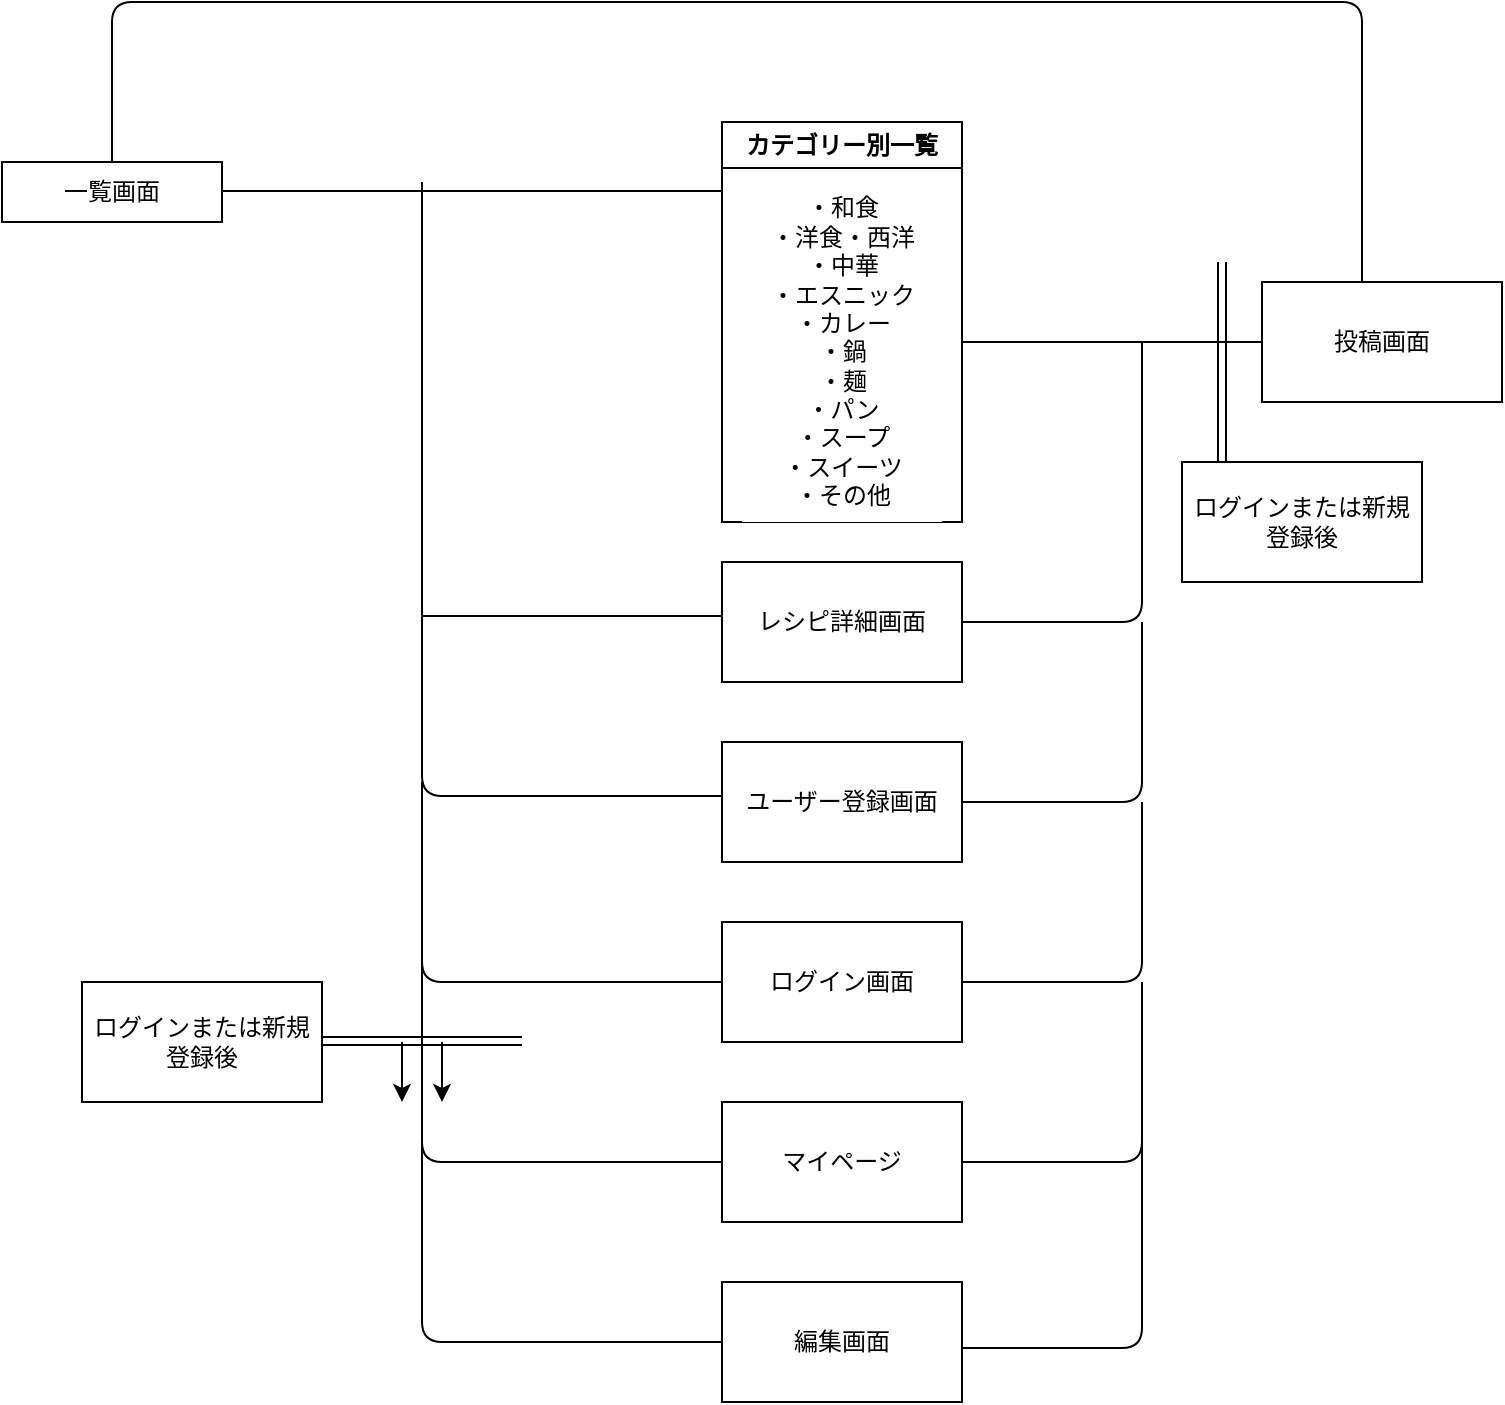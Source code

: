 <mxfile>
    <diagram id="ackEgN2FToKQFjNAawVZ" name="ページ1">
        <mxGraphModel dx="1245" dy="1306" grid="1" gridSize="10" guides="1" tooltips="1" connect="1" arrows="1" fold="1" page="1" pageScale="1" pageWidth="413" pageHeight="583" math="0" shadow="0">
            <root>
                <mxCell id="0"/>
                <mxCell id="1" parent="0"/>
                <mxCell id="2" value="一覧画面" style="rounded=0;whiteSpace=wrap;html=1;" vertex="1" parent="1">
                    <mxGeometry x="-410" y="40" width="110" height="30" as="geometry"/>
                </mxCell>
                <mxCell id="4" value="カテゴリー別一覧" style="swimlane;whiteSpace=wrap;html=1;" vertex="1" parent="1">
                    <mxGeometry x="-50" y="20" width="120" height="200" as="geometry"/>
                </mxCell>
                <mxCell id="5" value="・和食&lt;br&gt;・洋食・西洋&lt;br&gt;・中華&lt;br&gt;・エスニック&lt;br&gt;・カレー&lt;br&gt;・鍋&lt;br&gt;・麺&lt;br&gt;・パン&lt;br&gt;・スープ&lt;br&gt;・スイーツ&lt;br&gt;・その他" style="text;html=1;align=center;verticalAlign=middle;resizable=0;points=[];autosize=1;strokeColor=none;fillColor=default;" vertex="1" parent="4">
                    <mxGeometry x="10" y="30" width="100" height="170" as="geometry"/>
                </mxCell>
                <mxCell id="9" value="" style="endArrow=none;html=1;" edge="1" parent="1">
                    <mxGeometry width="50" height="50" relative="1" as="geometry">
                        <mxPoint x="-200" y="260" as="sourcePoint"/>
                        <mxPoint x="-200" y="50" as="targetPoint"/>
                    </mxGeometry>
                </mxCell>
                <mxCell id="11" value="" style="endArrow=none;html=1;" edge="1" parent="1">
                    <mxGeometry width="50" height="50" relative="1" as="geometry">
                        <mxPoint x="70" y="120" as="sourcePoint"/>
                        <mxPoint x="70" y="120" as="targetPoint"/>
                    </mxGeometry>
                </mxCell>
                <UserObject label="レシピ詳細画面" treeRoot="1" id="13">
                    <mxCell style="whiteSpace=wrap;html=1;align=center;treeFolding=1;treeMoving=1;newEdgeStyle={&quot;edgeStyle&quot;:&quot;elbowEdgeStyle&quot;,&quot;startArrow&quot;:&quot;none&quot;,&quot;endArrow&quot;:&quot;none&quot;};" vertex="1" parent="1">
                        <mxGeometry x="-50" y="240" width="120" height="60" as="geometry"/>
                    </mxCell>
                </UserObject>
                <mxCell id="15" value="" style="endArrow=none;html=1;" edge="1" parent="1">
                    <mxGeometry width="50" height="50" relative="1" as="geometry">
                        <mxPoint x="-300" y="54.5" as="sourcePoint"/>
                        <mxPoint x="-50" y="54.5" as="targetPoint"/>
                    </mxGeometry>
                </mxCell>
                <UserObject label="ユーザー登録画面" treeRoot="1" id="17">
                    <mxCell style="whiteSpace=wrap;html=1;align=center;treeFolding=1;treeMoving=1;newEdgeStyle={&quot;edgeStyle&quot;:&quot;elbowEdgeStyle&quot;,&quot;startArrow&quot;:&quot;none&quot;,&quot;endArrow&quot;:&quot;none&quot;};" vertex="1" parent="1">
                        <mxGeometry x="-50" y="330" width="120" height="60" as="geometry"/>
                    </mxCell>
                </UserObject>
                <mxCell id="18" value="" style="endArrow=none;html=1;" edge="1" parent="1">
                    <mxGeometry width="50" height="50" relative="1" as="geometry">
                        <mxPoint x="-50" y="357" as="sourcePoint"/>
                        <mxPoint x="-200" y="260" as="targetPoint"/>
                        <Array as="points">
                            <mxPoint x="-200" y="357"/>
                        </Array>
                    </mxGeometry>
                </mxCell>
                <mxCell id="19" value="" style="endArrow=none;html=1;" edge="1" parent="1">
                    <mxGeometry width="50" height="50" relative="1" as="geometry">
                        <mxPoint x="-200" y="267" as="sourcePoint"/>
                        <mxPoint x="-50" y="267" as="targetPoint"/>
                    </mxGeometry>
                </mxCell>
                <UserObject label="ログイン画面" treeRoot="1" id="20">
                    <mxCell style="whiteSpace=wrap;html=1;align=center;treeFolding=1;treeMoving=1;newEdgeStyle={&quot;edgeStyle&quot;:&quot;elbowEdgeStyle&quot;,&quot;startArrow&quot;:&quot;none&quot;,&quot;endArrow&quot;:&quot;none&quot;};fillColor=default;" vertex="1" parent="1">
                        <mxGeometry x="-50" y="420" width="120" height="60" as="geometry"/>
                    </mxCell>
                </UserObject>
                <mxCell id="21" value="" style="endArrow=none;html=1;exitX=0;exitY=0.5;exitDx=0;exitDy=0;" edge="1" parent="1" source="20">
                    <mxGeometry width="50" height="50" relative="1" as="geometry">
                        <mxPoint x="-250" y="400" as="sourcePoint"/>
                        <mxPoint x="-200" y="350" as="targetPoint"/>
                        <Array as="points">
                            <mxPoint x="-200" y="450"/>
                        </Array>
                    </mxGeometry>
                </mxCell>
                <UserObject label="編集画面" treeRoot="1" id="22">
                    <mxCell style="whiteSpace=wrap;html=1;align=center;treeFolding=1;treeMoving=1;newEdgeStyle={&quot;edgeStyle&quot;:&quot;elbowEdgeStyle&quot;,&quot;startArrow&quot;:&quot;none&quot;,&quot;endArrow&quot;:&quot;none&quot;};fillColor=default;" vertex="1" parent="1">
                        <mxGeometry x="-50" y="600" width="120" height="60" as="geometry"/>
                    </mxCell>
                </UserObject>
                <UserObject label="投稿画面" treeRoot="1" id="23">
                    <mxCell style="whiteSpace=wrap;html=1;align=center;treeFolding=1;treeMoving=1;newEdgeStyle={&quot;edgeStyle&quot;:&quot;elbowEdgeStyle&quot;,&quot;startArrow&quot;:&quot;none&quot;,&quot;endArrow&quot;:&quot;none&quot;};fillColor=default;" vertex="1" parent="1">
                        <mxGeometry x="220" y="100" width="120" height="60" as="geometry"/>
                    </mxCell>
                </UserObject>
                <UserObject label="マイページ" treeRoot="1" id="24">
                    <mxCell style="whiteSpace=wrap;html=1;align=center;treeFolding=1;treeMoving=1;newEdgeStyle={&quot;edgeStyle&quot;:&quot;elbowEdgeStyle&quot;,&quot;startArrow&quot;:&quot;none&quot;,&quot;endArrow&quot;:&quot;none&quot;};fillColor=default;" vertex="1" parent="1">
                        <mxGeometry x="-50" y="510" width="120" height="60" as="geometry"/>
                    </mxCell>
                </UserObject>
                <mxCell id="25" value="" style="endArrow=none;html=1;exitX=0;exitY=0.5;exitDx=0;exitDy=0;" edge="1" parent="1" source="24">
                    <mxGeometry width="50" height="50" relative="1" as="geometry">
                        <mxPoint x="-200" y="630" as="sourcePoint"/>
                        <mxPoint x="-200" y="440" as="targetPoint"/>
                        <Array as="points">
                            <mxPoint x="-200" y="540"/>
                        </Array>
                    </mxGeometry>
                </mxCell>
                <mxCell id="26" value="" style="endArrow=none;html=1;exitX=0;exitY=0.5;exitDx=0;exitDy=0;" edge="1" parent="1" source="22">
                    <mxGeometry width="50" height="50" relative="1" as="geometry">
                        <mxPoint x="-100" y="627" as="sourcePoint"/>
                        <mxPoint x="-200" y="530" as="targetPoint"/>
                        <Array as="points">
                            <mxPoint x="-200" y="630"/>
                        </Array>
                    </mxGeometry>
                </mxCell>
                <UserObject label="ログインまたは新規登録後" treeRoot="1" id="27">
                    <mxCell style="whiteSpace=wrap;html=1;align=center;treeFolding=1;treeMoving=1;newEdgeStyle={&quot;edgeStyle&quot;:&quot;elbowEdgeStyle&quot;,&quot;startArrow&quot;:&quot;none&quot;,&quot;endArrow&quot;:&quot;none&quot;};fillColor=default;" vertex="1" parent="1">
                        <mxGeometry x="-370" y="450" width="120" height="60" as="geometry"/>
                    </mxCell>
                </UserObject>
                <mxCell id="28" value="" style="shape=link;html=1;width=4;" edge="1" parent="1">
                    <mxGeometry width="100" relative="1" as="geometry">
                        <mxPoint x="-250" y="479.5" as="sourcePoint"/>
                        <mxPoint x="-150" y="479.5" as="targetPoint"/>
                    </mxGeometry>
                </mxCell>
                <mxCell id="29" value="" style="endArrow=classic;html=1;" edge="1" parent="1">
                    <mxGeometry width="50" height="50" relative="1" as="geometry">
                        <mxPoint x="-210" y="480" as="sourcePoint"/>
                        <mxPoint x="-210" y="510" as="targetPoint"/>
                    </mxGeometry>
                </mxCell>
                <mxCell id="30" value="" style="endArrow=classic;html=1;" edge="1" parent="1">
                    <mxGeometry width="50" height="50" relative="1" as="geometry">
                        <mxPoint x="-190" y="480" as="sourcePoint"/>
                        <mxPoint x="-190" y="510" as="targetPoint"/>
                    </mxGeometry>
                </mxCell>
                <mxCell id="33" value="" style="endArrow=none;html=1;entryX=0;entryY=0.5;entryDx=0;entryDy=0;" edge="1" parent="1" target="23">
                    <mxGeometry width="50" height="50" relative="1" as="geometry">
                        <mxPoint x="70" y="130" as="sourcePoint"/>
                        <mxPoint x="120" y="80" as="targetPoint"/>
                    </mxGeometry>
                </mxCell>
                <mxCell id="34" value="" style="endArrow=none;html=1;" edge="1" parent="1">
                    <mxGeometry width="50" height="50" relative="1" as="geometry">
                        <mxPoint x="70" y="270" as="sourcePoint"/>
                        <mxPoint x="160" y="130" as="targetPoint"/>
                        <Array as="points">
                            <mxPoint x="160" y="270"/>
                        </Array>
                    </mxGeometry>
                </mxCell>
                <mxCell id="35" value="" style="endArrow=none;html=1;" edge="1" parent="1">
                    <mxGeometry width="50" height="50" relative="1" as="geometry">
                        <mxPoint x="70" y="360" as="sourcePoint"/>
                        <mxPoint x="160" y="270" as="targetPoint"/>
                        <Array as="points">
                            <mxPoint x="160" y="360"/>
                        </Array>
                    </mxGeometry>
                </mxCell>
                <mxCell id="36" value="" style="endArrow=none;html=1;" edge="1" parent="1">
                    <mxGeometry width="50" height="50" relative="1" as="geometry">
                        <mxPoint x="70" y="450" as="sourcePoint"/>
                        <mxPoint x="160" y="360" as="targetPoint"/>
                        <Array as="points">
                            <mxPoint x="160" y="450"/>
                        </Array>
                    </mxGeometry>
                </mxCell>
                <mxCell id="37" value="" style="endArrow=none;html=1;" edge="1" parent="1">
                    <mxGeometry width="50" height="50" relative="1" as="geometry">
                        <mxPoint x="70" y="540" as="sourcePoint"/>
                        <mxPoint x="160" y="450" as="targetPoint"/>
                        <Array as="points">
                            <mxPoint x="160" y="540"/>
                        </Array>
                    </mxGeometry>
                </mxCell>
                <mxCell id="38" value="" style="endArrow=none;html=1;" edge="1" parent="1">
                    <mxGeometry width="50" height="50" relative="1" as="geometry">
                        <mxPoint x="70" y="633" as="sourcePoint"/>
                        <mxPoint x="160" y="530" as="targetPoint"/>
                        <Array as="points">
                            <mxPoint x="160" y="633"/>
                        </Array>
                    </mxGeometry>
                </mxCell>
                <mxCell id="39" value="" style="endArrow=none;html=1;entryX=0.5;entryY=0;entryDx=0;entryDy=0;" edge="1" parent="1" target="2">
                    <mxGeometry width="50" height="50" relative="1" as="geometry">
                        <mxPoint x="270" y="100" as="sourcePoint"/>
                        <mxPoint x="320" y="50" as="targetPoint"/>
                        <Array as="points">
                            <mxPoint x="270" y="-40"/>
                            <mxPoint x="-355" y="-40"/>
                        </Array>
                    </mxGeometry>
                </mxCell>
                <UserObject label="ログインまたは新規登録後" treeRoot="1" id="40">
                    <mxCell style="whiteSpace=wrap;html=1;align=center;treeFolding=1;treeMoving=1;newEdgeStyle={&quot;edgeStyle&quot;:&quot;elbowEdgeStyle&quot;,&quot;startArrow&quot;:&quot;none&quot;,&quot;endArrow&quot;:&quot;none&quot;};fillColor=default;" vertex="1" parent="1">
                        <mxGeometry x="180" y="190" width="120" height="60" as="geometry"/>
                    </mxCell>
                </UserObject>
                <mxCell id="41" value="" style="shape=link;html=1;" edge="1" parent="1">
                    <mxGeometry width="100" relative="1" as="geometry">
                        <mxPoint x="200" y="90" as="sourcePoint"/>
                        <mxPoint x="200" y="190" as="targetPoint"/>
                    </mxGeometry>
                </mxCell>
            </root>
        </mxGraphModel>
    </diagram>
</mxfile>